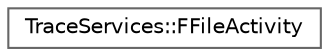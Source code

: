 digraph "Graphical Class Hierarchy"
{
 // INTERACTIVE_SVG=YES
 // LATEX_PDF_SIZE
  bgcolor="transparent";
  edge [fontname=Helvetica,fontsize=10,labelfontname=Helvetica,labelfontsize=10];
  node [fontname=Helvetica,fontsize=10,shape=box,height=0.2,width=0.4];
  rankdir="LR";
  Node0 [id="Node000000",label="TraceServices::FFileActivity",height=0.2,width=0.4,color="grey40", fillcolor="white", style="filled",URL="$d2/d33/structTraceServices_1_1FFileActivity.html",tooltip=" "];
}
